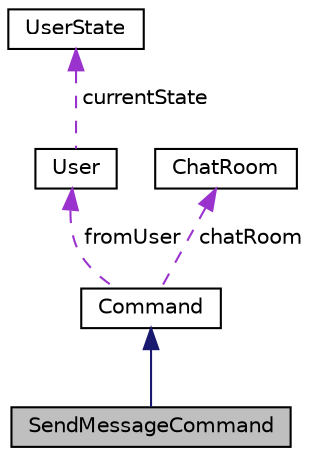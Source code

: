 digraph "SendMessageCommand"
{
 // LATEX_PDF_SIZE
  edge [fontname="Helvetica",fontsize="10",labelfontname="Helvetica",labelfontsize="10"];
  node [fontname="Helvetica",fontsize="10",shape=record];
  Node1 [label="SendMessageCommand",height=0.2,width=0.4,color="black", fillcolor="grey75", style="filled", fontcolor="black",tooltip="Concrete command for sending messages to chat room users."];
  Node2 -> Node1 [dir="back",color="midnightblue",fontsize="10",style="solid",fontname="Helvetica"];
  Node2 [label="Command",height=0.2,width=0.4,color="black", fillcolor="white", style="filled",URL="$classCommand.html",tooltip="Abstract base class for commands in the Command pattern."];
  Node3 -> Node2 [dir="back",color="darkorchid3",fontsize="10",style="dashed",label=" fromUser" ,fontname="Helvetica"];
  Node3 [label="User",height=0.2,width=0.4,color="black", fillcolor="white", style="filled",URL="$classUser.html",tooltip="Abstract base class for all users in the system."];
  Node4 -> Node3 [dir="back",color="darkorchid3",fontsize="10",style="dashed",label=" currentState" ,fontname="Helvetica"];
  Node4 [label="UserState",height=0.2,width=0.4,color="black", fillcolor="white", style="filled",URL="$classUserState.html",tooltip="Abstract base class for user states in the State pattern."];
  Node5 -> Node2 [dir="back",color="darkorchid3",fontsize="10",style="dashed",label=" chatRoom" ,fontname="Helvetica"];
  Node5 [label="ChatRoom",height=0.2,width=0.4,color="black", fillcolor="white", style="filled",URL="$classChatRoom.html",tooltip="Abstract mediator class for managing user interactions."];
}
